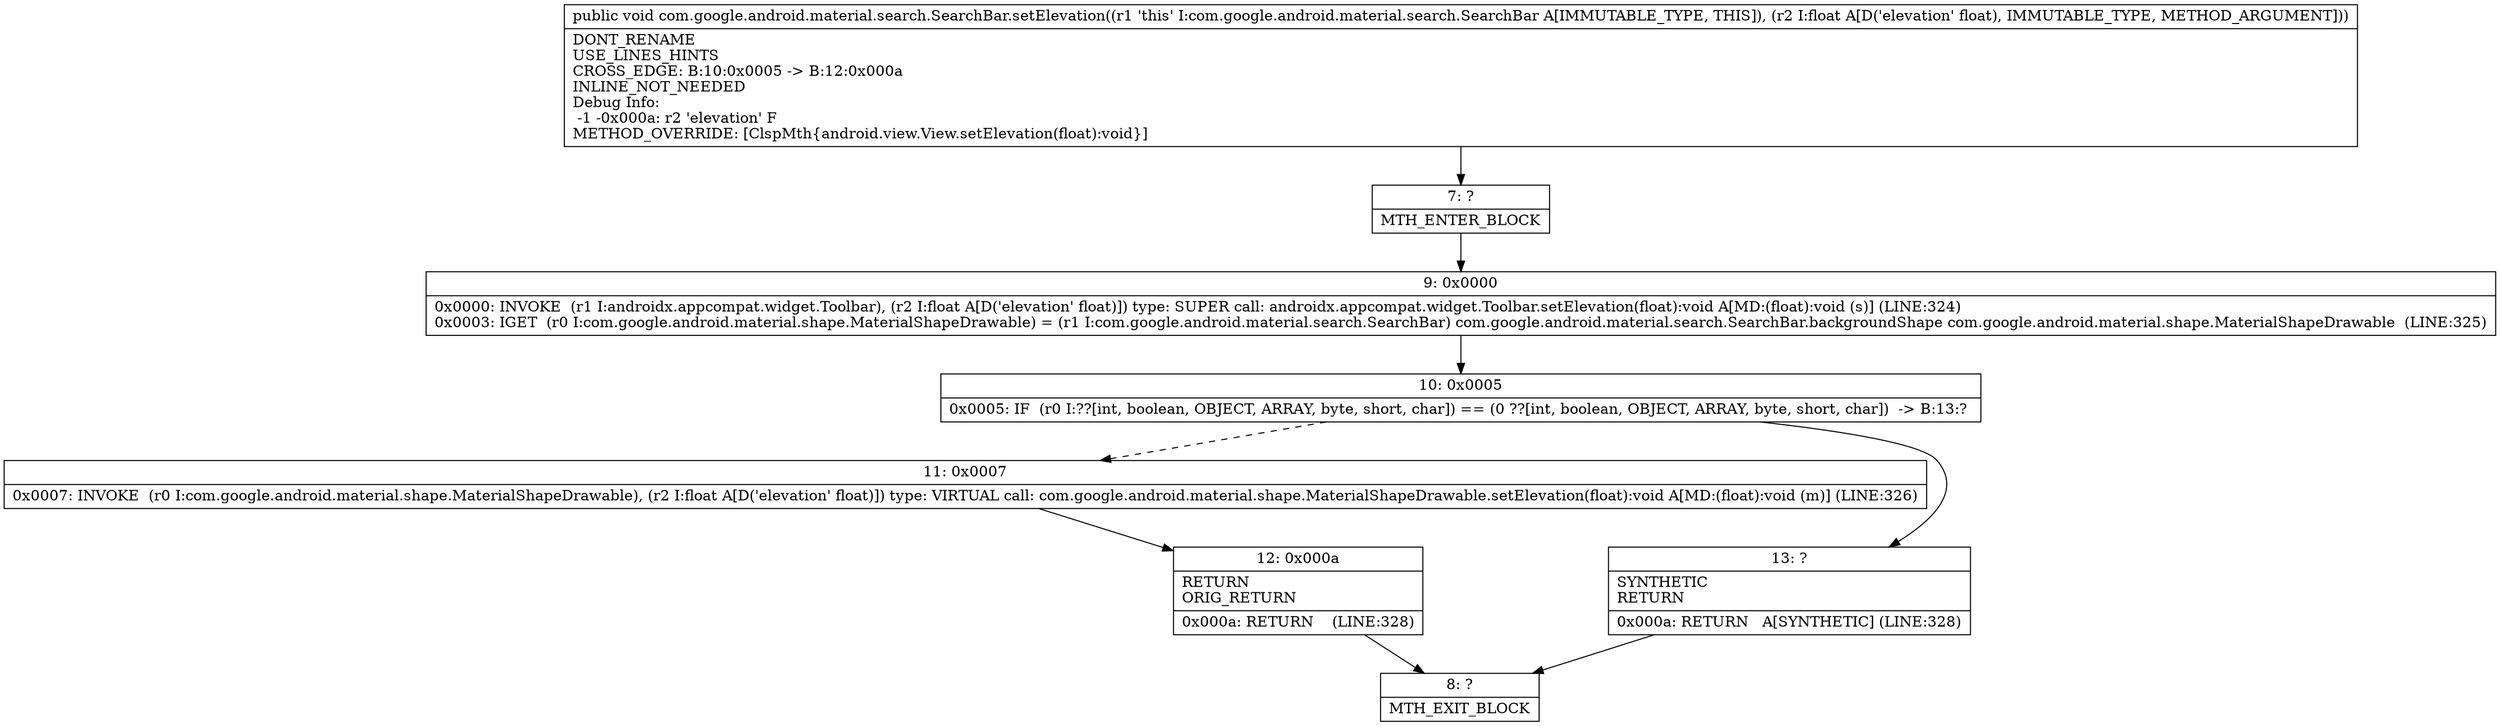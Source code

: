 digraph "CFG forcom.google.android.material.search.SearchBar.setElevation(F)V" {
Node_7 [shape=record,label="{7\:\ ?|MTH_ENTER_BLOCK\l}"];
Node_9 [shape=record,label="{9\:\ 0x0000|0x0000: INVOKE  (r1 I:androidx.appcompat.widget.Toolbar), (r2 I:float A[D('elevation' float)]) type: SUPER call: androidx.appcompat.widget.Toolbar.setElevation(float):void A[MD:(float):void (s)] (LINE:324)\l0x0003: IGET  (r0 I:com.google.android.material.shape.MaterialShapeDrawable) = (r1 I:com.google.android.material.search.SearchBar) com.google.android.material.search.SearchBar.backgroundShape com.google.android.material.shape.MaterialShapeDrawable  (LINE:325)\l}"];
Node_10 [shape=record,label="{10\:\ 0x0005|0x0005: IF  (r0 I:??[int, boolean, OBJECT, ARRAY, byte, short, char]) == (0 ??[int, boolean, OBJECT, ARRAY, byte, short, char])  \-\> B:13:? \l}"];
Node_11 [shape=record,label="{11\:\ 0x0007|0x0007: INVOKE  (r0 I:com.google.android.material.shape.MaterialShapeDrawable), (r2 I:float A[D('elevation' float)]) type: VIRTUAL call: com.google.android.material.shape.MaterialShapeDrawable.setElevation(float):void A[MD:(float):void (m)] (LINE:326)\l}"];
Node_12 [shape=record,label="{12\:\ 0x000a|RETURN\lORIG_RETURN\l|0x000a: RETURN    (LINE:328)\l}"];
Node_8 [shape=record,label="{8\:\ ?|MTH_EXIT_BLOCK\l}"];
Node_13 [shape=record,label="{13\:\ ?|SYNTHETIC\lRETURN\l|0x000a: RETURN   A[SYNTHETIC] (LINE:328)\l}"];
MethodNode[shape=record,label="{public void com.google.android.material.search.SearchBar.setElevation((r1 'this' I:com.google.android.material.search.SearchBar A[IMMUTABLE_TYPE, THIS]), (r2 I:float A[D('elevation' float), IMMUTABLE_TYPE, METHOD_ARGUMENT]))  | DONT_RENAME\lUSE_LINES_HINTS\lCROSS_EDGE: B:10:0x0005 \-\> B:12:0x000a\lINLINE_NOT_NEEDED\lDebug Info:\l  \-1 \-0x000a: r2 'elevation' F\lMETHOD_OVERRIDE: [ClspMth\{android.view.View.setElevation(float):void\}]\l}"];
MethodNode -> Node_7;Node_7 -> Node_9;
Node_9 -> Node_10;
Node_10 -> Node_11[style=dashed];
Node_10 -> Node_13;
Node_11 -> Node_12;
Node_12 -> Node_8;
Node_13 -> Node_8;
}

